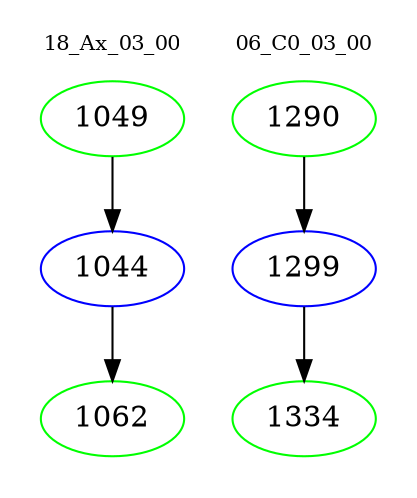 digraph{
subgraph cluster_0 {
color = white
label = "18_Ax_03_00";
fontsize=10;
T0_1049 [label="1049", color="green"]
T0_1049 -> T0_1044 [color="black"]
T0_1044 [label="1044", color="blue"]
T0_1044 -> T0_1062 [color="black"]
T0_1062 [label="1062", color="green"]
}
subgraph cluster_1 {
color = white
label = "06_C0_03_00";
fontsize=10;
T1_1290 [label="1290", color="green"]
T1_1290 -> T1_1299 [color="black"]
T1_1299 [label="1299", color="blue"]
T1_1299 -> T1_1334 [color="black"]
T1_1334 [label="1334", color="green"]
}
}

